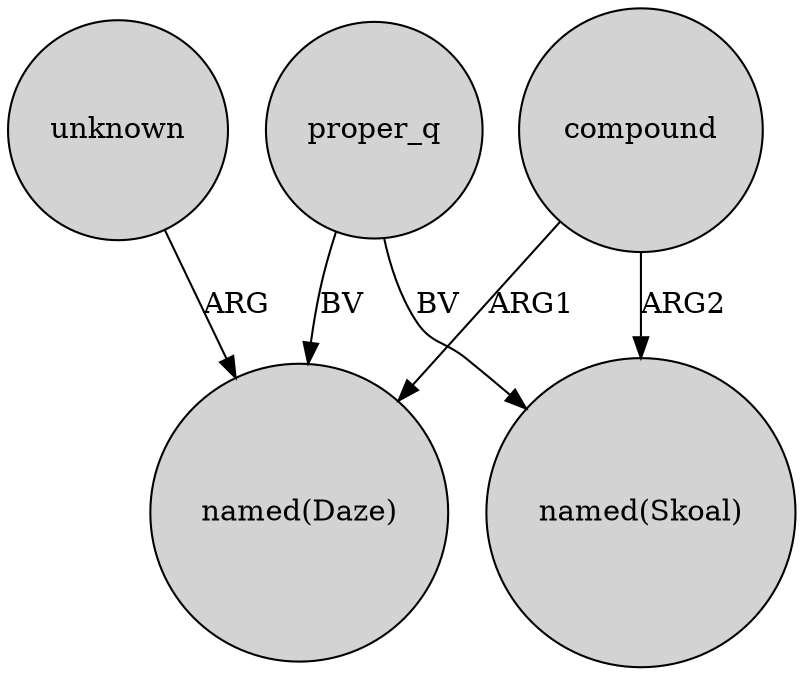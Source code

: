 digraph {
	node [shape=circle style=filled]
	compound -> "named(Daze)" [label=ARG1]
	proper_q -> "named(Skoal)" [label=BV]
	proper_q -> "named(Daze)" [label=BV]
	compound -> "named(Skoal)" [label=ARG2]
	unknown -> "named(Daze)" [label=ARG]
}

